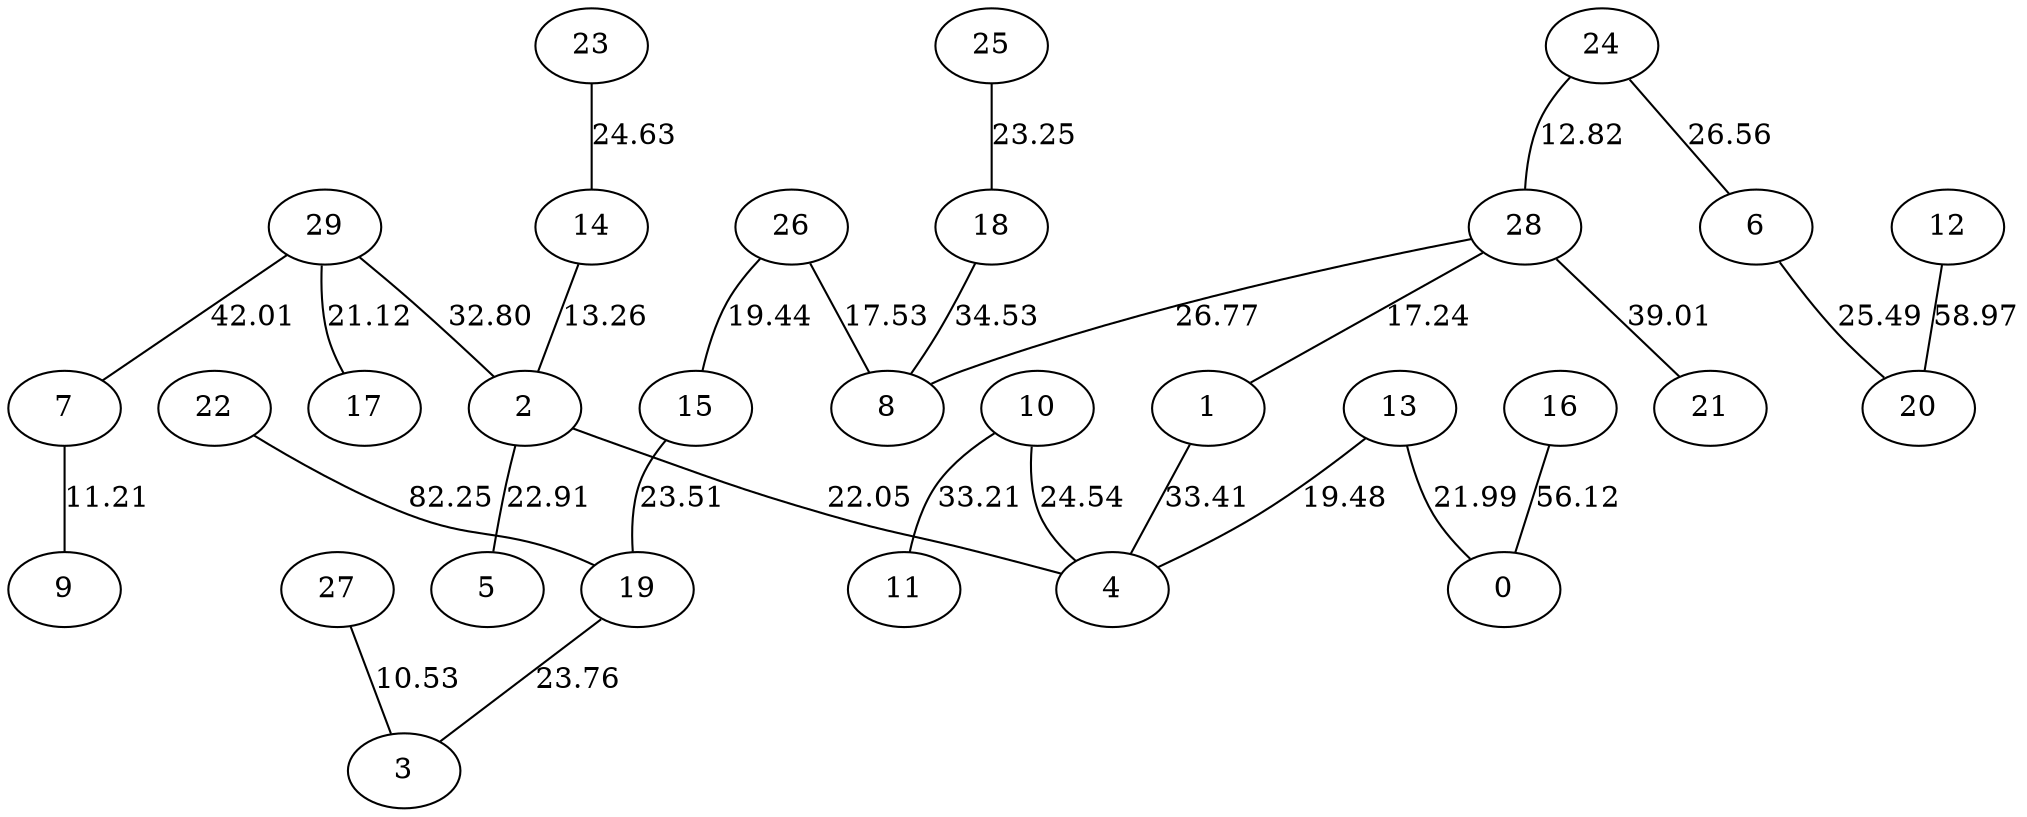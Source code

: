 graph G{
22--19 [label=82.25];
23--14 [label=24.63];
24--28 [label=12.82];
24--6 [label=26.56];
25--18 [label=23.25];
26--15 [label=19.44];
26--8 [label=17.53];
27--3 [label=10.53];
28--8 [label=26.77];
28--1 [label=17.24];
28--21 [label=39.01];
29--2 [label=32.80];
29--17 [label=21.12];
29--7 [label=42.01];
10--4 [label=24.54];
10--11 [label=33.21];
12--20 [label=58.97];
13--4 [label=19.48];
13--0 [label=21.99];
14--2 [label=13.26];
15--19 [label=23.51];
16--0 [label=56.12];
18--8 [label=34.53];
19--3 [label=23.76];
1--4 [label=33.41];
2--4 [label=22.05];
2--5 [label=22.91];
6--20 [label=25.49];
7--9 [label=11.21];
}